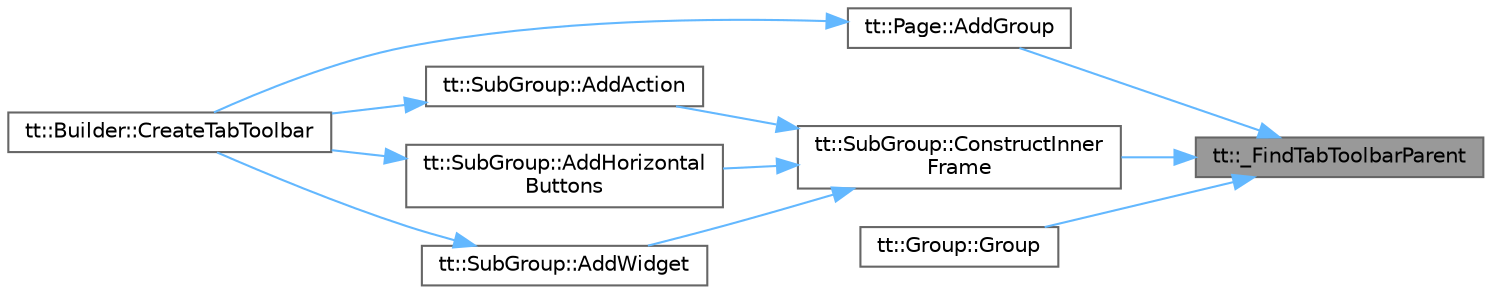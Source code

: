 digraph "tt::_FindTabToolbarParent"
{
 // LATEX_PDF_SIZE
  bgcolor="transparent";
  edge [fontname=Helvetica,fontsize=10,labelfontname=Helvetica,labelfontsize=10];
  node [fontname=Helvetica,fontsize=10,shape=box,height=0.2,width=0.4];
  rankdir="RL";
  Node1 [id="Node000001",label="tt::_FindTabToolbarParent",height=0.2,width=0.4,color="gray40", fillcolor="grey60", style="filled", fontcolor="black",tooltip=" "];
  Node1 -> Node2 [id="edge1_Node000001_Node000002",dir="back",color="steelblue1",style="solid",tooltip=" "];
  Node2 [id="Node000002",label="tt::Page::AddGroup",height=0.2,width=0.4,color="grey40", fillcolor="white", style="filled",URL="$classtt_1_1_page.html#a7349ef7d9aa1e7cfb2ec54be774a053e",tooltip=" "];
  Node2 -> Node3 [id="edge2_Node000002_Node000003",dir="back",color="steelblue1",style="solid",tooltip=" "];
  Node3 [id="Node000003",label="tt::Builder::CreateTabToolbar",height=0.2,width=0.4,color="grey40", fillcolor="white", style="filled",URL="$classtt_1_1_builder.html#aef082c1a8bb14ac13395a4d5deeb90f5",tooltip=" "];
  Node1 -> Node4 [id="edge3_Node000001_Node000004",dir="back",color="steelblue1",style="solid",tooltip=" "];
  Node4 [id="Node000004",label="tt::SubGroup::ConstructInner\lFrame",height=0.2,width=0.4,color="grey40", fillcolor="white", style="filled",URL="$classtt_1_1_sub_group.html#ae8b36562554278d29d8bb305e6117560",tooltip=" "];
  Node4 -> Node5 [id="edge4_Node000004_Node000005",dir="back",color="steelblue1",style="solid",tooltip=" "];
  Node5 [id="Node000005",label="tt::SubGroup::AddAction",height=0.2,width=0.4,color="grey40", fillcolor="white", style="filled",URL="$classtt_1_1_sub_group.html#a659c49aa24b674b4807633007cbbec1d",tooltip=" "];
  Node5 -> Node3 [id="edge5_Node000005_Node000003",dir="back",color="steelblue1",style="solid",tooltip=" "];
  Node4 -> Node6 [id="edge6_Node000004_Node000006",dir="back",color="steelblue1",style="solid",tooltip=" "];
  Node6 [id="Node000006",label="tt::SubGroup::AddHorizontal\lButtons",height=0.2,width=0.4,color="grey40", fillcolor="white", style="filled",URL="$classtt_1_1_sub_group.html#ae2c6288066c56a594bf3cec56d8cbd48",tooltip=" "];
  Node6 -> Node3 [id="edge7_Node000006_Node000003",dir="back",color="steelblue1",style="solid",tooltip=" "];
  Node4 -> Node7 [id="edge8_Node000004_Node000007",dir="back",color="steelblue1",style="solid",tooltip=" "];
  Node7 [id="Node000007",label="tt::SubGroup::AddWidget",height=0.2,width=0.4,color="grey40", fillcolor="white", style="filled",URL="$classtt_1_1_sub_group.html#a51d898a6c3aeab911adfcca100535f00",tooltip=" "];
  Node7 -> Node3 [id="edge9_Node000007_Node000003",dir="back",color="steelblue1",style="solid",tooltip=" "];
  Node1 -> Node8 [id="edge10_Node000001_Node000008",dir="back",color="steelblue1",style="solid",tooltip=" "];
  Node8 [id="Node000008",label="tt::Group::Group",height=0.2,width=0.4,color="grey40", fillcolor="white", style="filled",URL="$classtt_1_1_group.html#a7ed0cc57017dcc834e409697d0880c74",tooltip=" "];
}

